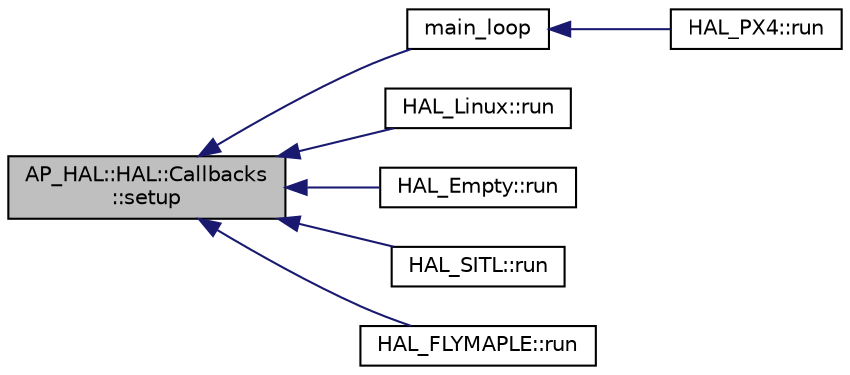 digraph "AP_HAL::HAL::Callbacks::setup"
{
 // INTERACTIVE_SVG=YES
  edge [fontname="Helvetica",fontsize="10",labelfontname="Helvetica",labelfontsize="10"];
  node [fontname="Helvetica",fontsize="10",shape=record];
  rankdir="LR";
  Node1 [label="AP_HAL::HAL::Callbacks\l::setup",height=0.2,width=0.4,color="black", fillcolor="grey75", style="filled", fontcolor="black"];
  Node1 -> Node2 [dir="back",color="midnightblue",fontsize="10",style="solid",fontname="Helvetica"];
  Node2 [label="main_loop",height=0.2,width=0.4,color="black", fillcolor="white", style="filled",URL="$HAL__PX4__Class_8cpp.html#a9bd6e6ad19a651d2c83ab3edb8d51924"];
  Node2 -> Node3 [dir="back",color="midnightblue",fontsize="10",style="solid",fontname="Helvetica"];
  Node3 [label="HAL_PX4::run",height=0.2,width=0.4,color="black", fillcolor="white", style="filled",URL="$classHAL__PX4.html#a05883e9a7a7b3b208a1d0173cf2cd557"];
  Node1 -> Node4 [dir="back",color="midnightblue",fontsize="10",style="solid",fontname="Helvetica"];
  Node4 [label="HAL_Linux::run",height=0.2,width=0.4,color="black", fillcolor="white", style="filled",URL="$classHAL__Linux.html#aba52583519eb4ba3a555f90ec147c19a"];
  Node1 -> Node5 [dir="back",color="midnightblue",fontsize="10",style="solid",fontname="Helvetica"];
  Node5 [label="HAL_Empty::run",height=0.2,width=0.4,color="black", fillcolor="white", style="filled",URL="$classHAL__Empty.html#a87385054823df823ba090ef1b2ac2077"];
  Node1 -> Node6 [dir="back",color="midnightblue",fontsize="10",style="solid",fontname="Helvetica"];
  Node6 [label="HAL_SITL::run",height=0.2,width=0.4,color="black", fillcolor="white", style="filled",URL="$classHAL__SITL.html#aa7e486cb403a91d6802204a843775415"];
  Node1 -> Node7 [dir="back",color="midnightblue",fontsize="10",style="solid",fontname="Helvetica"];
  Node7 [label="HAL_FLYMAPLE::run",height=0.2,width=0.4,color="black", fillcolor="white", style="filled",URL="$classHAL__FLYMAPLE.html#a0b4f59dd5388cdf1ae21f0b3365d518a"];
}
